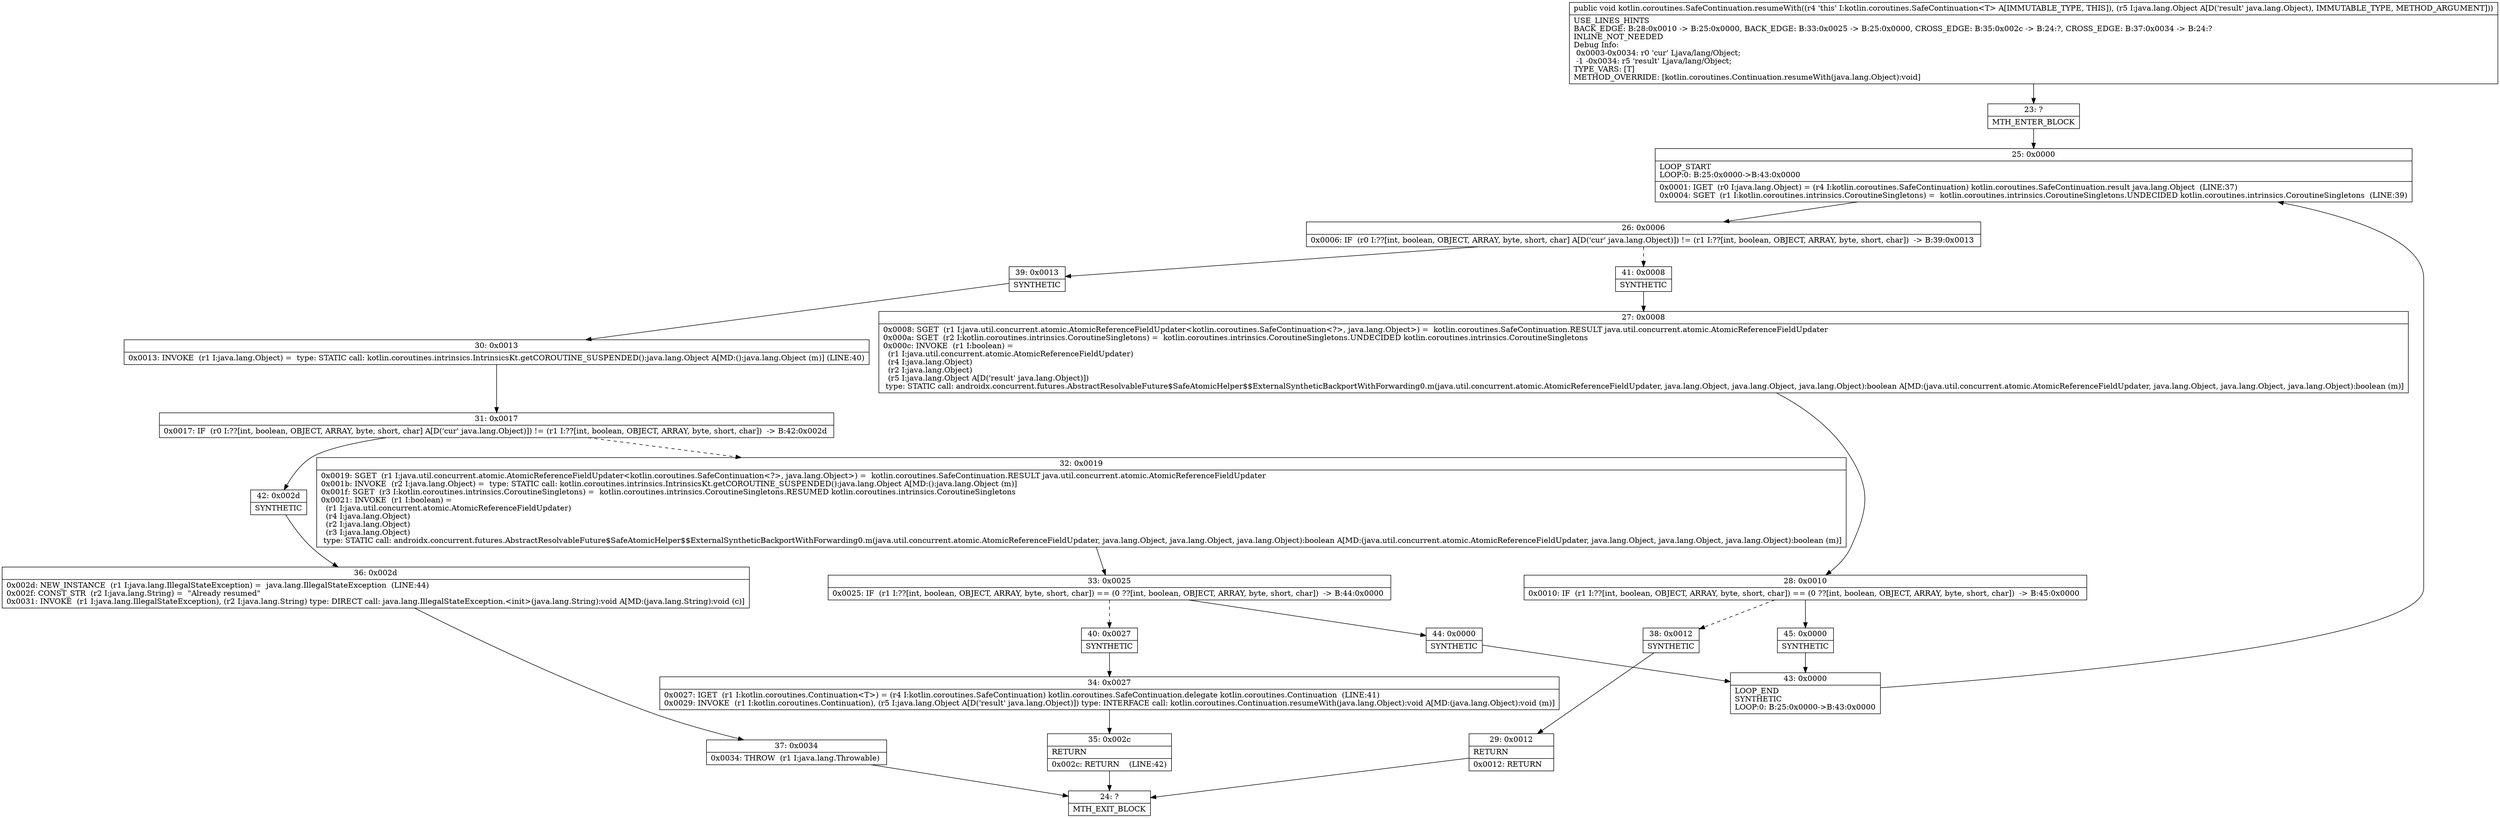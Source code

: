 digraph "CFG forkotlin.coroutines.SafeContinuation.resumeWith(Ljava\/lang\/Object;)V" {
Node_23 [shape=record,label="{23\:\ ?|MTH_ENTER_BLOCK\l}"];
Node_25 [shape=record,label="{25\:\ 0x0000|LOOP_START\lLOOP:0: B:25:0x0000\-\>B:43:0x0000\l|0x0001: IGET  (r0 I:java.lang.Object) = (r4 I:kotlin.coroutines.SafeContinuation) kotlin.coroutines.SafeContinuation.result java.lang.Object  (LINE:37)\l0x0004: SGET  (r1 I:kotlin.coroutines.intrinsics.CoroutineSingletons) =  kotlin.coroutines.intrinsics.CoroutineSingletons.UNDECIDED kotlin.coroutines.intrinsics.CoroutineSingletons  (LINE:39)\l}"];
Node_26 [shape=record,label="{26\:\ 0x0006|0x0006: IF  (r0 I:??[int, boolean, OBJECT, ARRAY, byte, short, char] A[D('cur' java.lang.Object)]) != (r1 I:??[int, boolean, OBJECT, ARRAY, byte, short, char])  \-\> B:39:0x0013 \l}"];
Node_39 [shape=record,label="{39\:\ 0x0013|SYNTHETIC\l}"];
Node_30 [shape=record,label="{30\:\ 0x0013|0x0013: INVOKE  (r1 I:java.lang.Object) =  type: STATIC call: kotlin.coroutines.intrinsics.IntrinsicsKt.getCOROUTINE_SUSPENDED():java.lang.Object A[MD:():java.lang.Object (m)] (LINE:40)\l}"];
Node_31 [shape=record,label="{31\:\ 0x0017|0x0017: IF  (r0 I:??[int, boolean, OBJECT, ARRAY, byte, short, char] A[D('cur' java.lang.Object)]) != (r1 I:??[int, boolean, OBJECT, ARRAY, byte, short, char])  \-\> B:42:0x002d \l}"];
Node_32 [shape=record,label="{32\:\ 0x0019|0x0019: SGET  (r1 I:java.util.concurrent.atomic.AtomicReferenceFieldUpdater\<kotlin.coroutines.SafeContinuation\<?\>, java.lang.Object\>) =  kotlin.coroutines.SafeContinuation.RESULT java.util.concurrent.atomic.AtomicReferenceFieldUpdater \l0x001b: INVOKE  (r2 I:java.lang.Object) =  type: STATIC call: kotlin.coroutines.intrinsics.IntrinsicsKt.getCOROUTINE_SUSPENDED():java.lang.Object A[MD:():java.lang.Object (m)]\l0x001f: SGET  (r3 I:kotlin.coroutines.intrinsics.CoroutineSingletons) =  kotlin.coroutines.intrinsics.CoroutineSingletons.RESUMED kotlin.coroutines.intrinsics.CoroutineSingletons \l0x0021: INVOKE  (r1 I:boolean) = \l  (r1 I:java.util.concurrent.atomic.AtomicReferenceFieldUpdater)\l  (r4 I:java.lang.Object)\l  (r2 I:java.lang.Object)\l  (r3 I:java.lang.Object)\l type: STATIC call: androidx.concurrent.futures.AbstractResolvableFuture$SafeAtomicHelper$$ExternalSyntheticBackportWithForwarding0.m(java.util.concurrent.atomic.AtomicReferenceFieldUpdater, java.lang.Object, java.lang.Object, java.lang.Object):boolean A[MD:(java.util.concurrent.atomic.AtomicReferenceFieldUpdater, java.lang.Object, java.lang.Object, java.lang.Object):boolean (m)]\l}"];
Node_33 [shape=record,label="{33\:\ 0x0025|0x0025: IF  (r1 I:??[int, boolean, OBJECT, ARRAY, byte, short, char]) == (0 ??[int, boolean, OBJECT, ARRAY, byte, short, char])  \-\> B:44:0x0000 \l}"];
Node_40 [shape=record,label="{40\:\ 0x0027|SYNTHETIC\l}"];
Node_34 [shape=record,label="{34\:\ 0x0027|0x0027: IGET  (r1 I:kotlin.coroutines.Continuation\<T\>) = (r4 I:kotlin.coroutines.SafeContinuation) kotlin.coroutines.SafeContinuation.delegate kotlin.coroutines.Continuation  (LINE:41)\l0x0029: INVOKE  (r1 I:kotlin.coroutines.Continuation), (r5 I:java.lang.Object A[D('result' java.lang.Object)]) type: INTERFACE call: kotlin.coroutines.Continuation.resumeWith(java.lang.Object):void A[MD:(java.lang.Object):void (m)]\l}"];
Node_35 [shape=record,label="{35\:\ 0x002c|RETURN\l|0x002c: RETURN    (LINE:42)\l}"];
Node_24 [shape=record,label="{24\:\ ?|MTH_EXIT_BLOCK\l}"];
Node_44 [shape=record,label="{44\:\ 0x0000|SYNTHETIC\l}"];
Node_43 [shape=record,label="{43\:\ 0x0000|LOOP_END\lSYNTHETIC\lLOOP:0: B:25:0x0000\-\>B:43:0x0000\l}"];
Node_42 [shape=record,label="{42\:\ 0x002d|SYNTHETIC\l}"];
Node_36 [shape=record,label="{36\:\ 0x002d|0x002d: NEW_INSTANCE  (r1 I:java.lang.IllegalStateException) =  java.lang.IllegalStateException  (LINE:44)\l0x002f: CONST_STR  (r2 I:java.lang.String) =  \"Already resumed\" \l0x0031: INVOKE  (r1 I:java.lang.IllegalStateException), (r2 I:java.lang.String) type: DIRECT call: java.lang.IllegalStateException.\<init\>(java.lang.String):void A[MD:(java.lang.String):void (c)]\l}"];
Node_37 [shape=record,label="{37\:\ 0x0034|0x0034: THROW  (r1 I:java.lang.Throwable) \l}"];
Node_41 [shape=record,label="{41\:\ 0x0008|SYNTHETIC\l}"];
Node_27 [shape=record,label="{27\:\ 0x0008|0x0008: SGET  (r1 I:java.util.concurrent.atomic.AtomicReferenceFieldUpdater\<kotlin.coroutines.SafeContinuation\<?\>, java.lang.Object\>) =  kotlin.coroutines.SafeContinuation.RESULT java.util.concurrent.atomic.AtomicReferenceFieldUpdater \l0x000a: SGET  (r2 I:kotlin.coroutines.intrinsics.CoroutineSingletons) =  kotlin.coroutines.intrinsics.CoroutineSingletons.UNDECIDED kotlin.coroutines.intrinsics.CoroutineSingletons \l0x000c: INVOKE  (r1 I:boolean) = \l  (r1 I:java.util.concurrent.atomic.AtomicReferenceFieldUpdater)\l  (r4 I:java.lang.Object)\l  (r2 I:java.lang.Object)\l  (r5 I:java.lang.Object A[D('result' java.lang.Object)])\l type: STATIC call: androidx.concurrent.futures.AbstractResolvableFuture$SafeAtomicHelper$$ExternalSyntheticBackportWithForwarding0.m(java.util.concurrent.atomic.AtomicReferenceFieldUpdater, java.lang.Object, java.lang.Object, java.lang.Object):boolean A[MD:(java.util.concurrent.atomic.AtomicReferenceFieldUpdater, java.lang.Object, java.lang.Object, java.lang.Object):boolean (m)]\l}"];
Node_28 [shape=record,label="{28\:\ 0x0010|0x0010: IF  (r1 I:??[int, boolean, OBJECT, ARRAY, byte, short, char]) == (0 ??[int, boolean, OBJECT, ARRAY, byte, short, char])  \-\> B:45:0x0000 \l}"];
Node_38 [shape=record,label="{38\:\ 0x0012|SYNTHETIC\l}"];
Node_29 [shape=record,label="{29\:\ 0x0012|RETURN\l|0x0012: RETURN   \l}"];
Node_45 [shape=record,label="{45\:\ 0x0000|SYNTHETIC\l}"];
MethodNode[shape=record,label="{public void kotlin.coroutines.SafeContinuation.resumeWith((r4 'this' I:kotlin.coroutines.SafeContinuation\<T\> A[IMMUTABLE_TYPE, THIS]), (r5 I:java.lang.Object A[D('result' java.lang.Object), IMMUTABLE_TYPE, METHOD_ARGUMENT]))  | USE_LINES_HINTS\lBACK_EDGE: B:28:0x0010 \-\> B:25:0x0000, BACK_EDGE: B:33:0x0025 \-\> B:25:0x0000, CROSS_EDGE: B:35:0x002c \-\> B:24:?, CROSS_EDGE: B:37:0x0034 \-\> B:24:?\lINLINE_NOT_NEEDED\lDebug Info:\l  0x0003\-0x0034: r0 'cur' Ljava\/lang\/Object;\l  \-1 \-0x0034: r5 'result' Ljava\/lang\/Object;\lTYPE_VARS: [T]\lMETHOD_OVERRIDE: [kotlin.coroutines.Continuation.resumeWith(java.lang.Object):void]\l}"];
MethodNode -> Node_23;Node_23 -> Node_25;
Node_25 -> Node_26;
Node_26 -> Node_39;
Node_26 -> Node_41[style=dashed];
Node_39 -> Node_30;
Node_30 -> Node_31;
Node_31 -> Node_32[style=dashed];
Node_31 -> Node_42;
Node_32 -> Node_33;
Node_33 -> Node_40[style=dashed];
Node_33 -> Node_44;
Node_40 -> Node_34;
Node_34 -> Node_35;
Node_35 -> Node_24;
Node_44 -> Node_43;
Node_43 -> Node_25;
Node_42 -> Node_36;
Node_36 -> Node_37;
Node_37 -> Node_24;
Node_41 -> Node_27;
Node_27 -> Node_28;
Node_28 -> Node_38[style=dashed];
Node_28 -> Node_45;
Node_38 -> Node_29;
Node_29 -> Node_24;
Node_45 -> Node_43;
}

